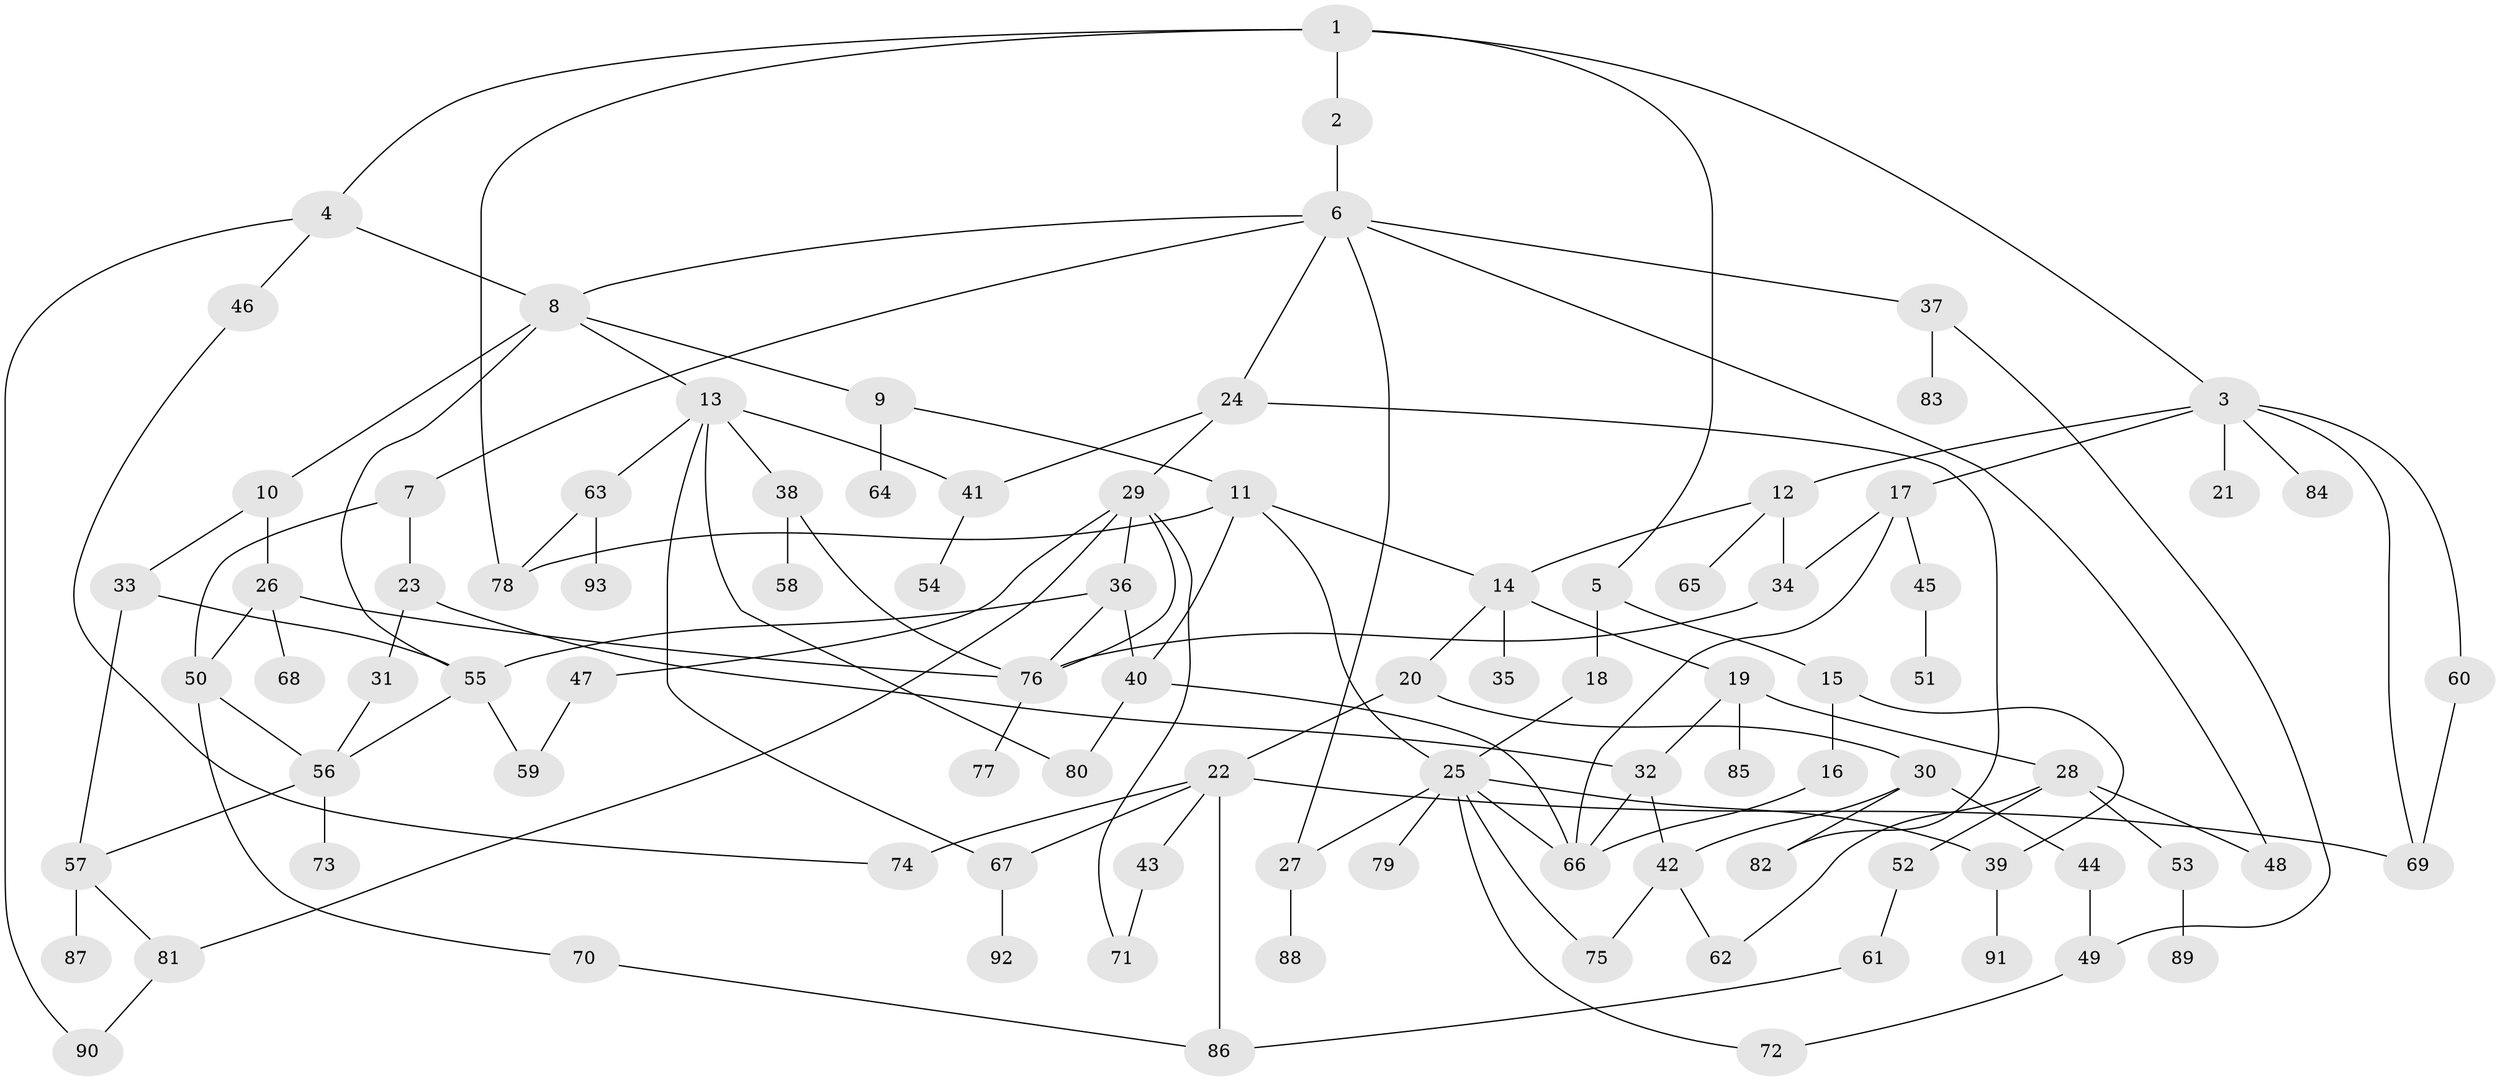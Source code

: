 // Generated by graph-tools (version 1.1) at 2025/49/03/09/25 03:49:18]
// undirected, 93 vertices, 135 edges
graph export_dot {
graph [start="1"]
  node [color=gray90,style=filled];
  1;
  2;
  3;
  4;
  5;
  6;
  7;
  8;
  9;
  10;
  11;
  12;
  13;
  14;
  15;
  16;
  17;
  18;
  19;
  20;
  21;
  22;
  23;
  24;
  25;
  26;
  27;
  28;
  29;
  30;
  31;
  32;
  33;
  34;
  35;
  36;
  37;
  38;
  39;
  40;
  41;
  42;
  43;
  44;
  45;
  46;
  47;
  48;
  49;
  50;
  51;
  52;
  53;
  54;
  55;
  56;
  57;
  58;
  59;
  60;
  61;
  62;
  63;
  64;
  65;
  66;
  67;
  68;
  69;
  70;
  71;
  72;
  73;
  74;
  75;
  76;
  77;
  78;
  79;
  80;
  81;
  82;
  83;
  84;
  85;
  86;
  87;
  88;
  89;
  90;
  91;
  92;
  93;
  1 -- 2;
  1 -- 3;
  1 -- 4;
  1 -- 5;
  1 -- 78;
  2 -- 6;
  3 -- 12;
  3 -- 17;
  3 -- 21;
  3 -- 60;
  3 -- 84;
  3 -- 69;
  4 -- 8;
  4 -- 46;
  4 -- 90;
  5 -- 15;
  5 -- 18;
  6 -- 7;
  6 -- 24;
  6 -- 37;
  6 -- 27;
  6 -- 48;
  6 -- 8;
  7 -- 23;
  7 -- 50;
  8 -- 9;
  8 -- 10;
  8 -- 13;
  8 -- 55;
  9 -- 11;
  9 -- 64;
  10 -- 26;
  10 -- 33;
  11 -- 14;
  11 -- 25;
  11 -- 40;
  11 -- 78;
  12 -- 34;
  12 -- 65;
  12 -- 14;
  13 -- 38;
  13 -- 41;
  13 -- 63;
  13 -- 67;
  13 -- 80;
  14 -- 19;
  14 -- 20;
  14 -- 35;
  15 -- 16;
  15 -- 39;
  16 -- 66;
  17 -- 45;
  17 -- 66;
  17 -- 34;
  18 -- 25;
  19 -- 28;
  19 -- 85;
  19 -- 32;
  20 -- 22;
  20 -- 30;
  22 -- 43;
  22 -- 69;
  22 -- 67;
  22 -- 86;
  22 -- 74;
  23 -- 31;
  23 -- 32;
  24 -- 29;
  24 -- 82;
  24 -- 41;
  25 -- 27;
  25 -- 79;
  25 -- 66;
  25 -- 72;
  25 -- 39;
  25 -- 75;
  26 -- 50;
  26 -- 68;
  26 -- 76;
  27 -- 88;
  28 -- 48;
  28 -- 52;
  28 -- 53;
  28 -- 62;
  29 -- 36;
  29 -- 47;
  29 -- 81;
  29 -- 76;
  29 -- 71;
  30 -- 44;
  30 -- 82;
  30 -- 42;
  31 -- 56;
  32 -- 42;
  32 -- 66;
  33 -- 57;
  33 -- 55;
  34 -- 76;
  36 -- 55;
  36 -- 76;
  36 -- 40;
  37 -- 83;
  37 -- 49;
  38 -- 58;
  38 -- 76;
  39 -- 91;
  40 -- 66;
  40 -- 80;
  41 -- 54;
  42 -- 75;
  42 -- 62;
  43 -- 71;
  44 -- 49;
  45 -- 51;
  46 -- 74;
  47 -- 59;
  49 -- 72;
  50 -- 70;
  50 -- 56;
  52 -- 61;
  53 -- 89;
  55 -- 59;
  55 -- 56;
  56 -- 73;
  56 -- 57;
  57 -- 87;
  57 -- 81;
  60 -- 69;
  61 -- 86;
  63 -- 93;
  63 -- 78;
  67 -- 92;
  70 -- 86;
  76 -- 77;
  81 -- 90;
}
